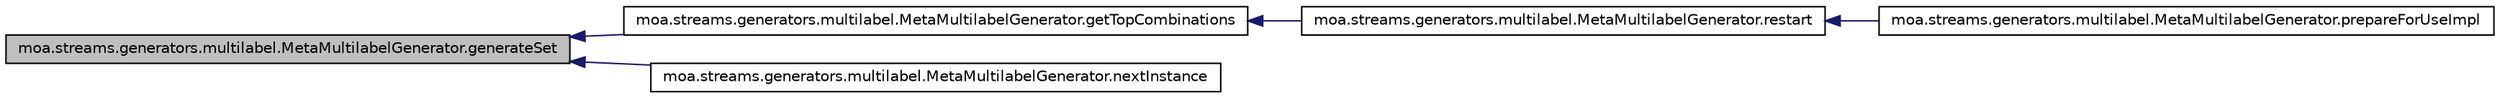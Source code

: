 digraph G
{
  edge [fontname="Helvetica",fontsize="10",labelfontname="Helvetica",labelfontsize="10"];
  node [fontname="Helvetica",fontsize="10",shape=record];
  rankdir=LR;
  Node1 [label="moa.streams.generators.multilabel.MetaMultilabelGenerator.generateSet",height=0.2,width=0.4,color="black", fillcolor="grey75", style="filled" fontcolor="black"];
  Node1 -> Node2 [dir=back,color="midnightblue",fontsize="10",style="solid",fontname="Helvetica"];
  Node2 [label="moa.streams.generators.multilabel.MetaMultilabelGenerator.getTopCombinations",height=0.2,width=0.4,color="black", fillcolor="white", style="filled",URL="$classmoa_1_1streams_1_1generators_1_1multilabel_1_1MetaMultilabelGenerator.html#aeba7fcbcf61fc3ea45711f4fc3d3e27e",tooltip="GetTopCombinations."];
  Node2 -> Node3 [dir=back,color="midnightblue",fontsize="10",style="solid",fontname="Helvetica"];
  Node3 [label="moa.streams.generators.multilabel.MetaMultilabelGenerator.restart",height=0.2,width=0.4,color="black", fillcolor="white", style="filled",URL="$classmoa_1_1streams_1_1generators_1_1multilabel_1_1MetaMultilabelGenerator.html#ae3c96350626a916c62bc34de96a62178",tooltip="Restarts this stream."];
  Node3 -> Node4 [dir=back,color="midnightblue",fontsize="10",style="solid",fontname="Helvetica"];
  Node4 [label="moa.streams.generators.multilabel.MetaMultilabelGenerator.prepareForUseImpl",height=0.2,width=0.4,color="black", fillcolor="white", style="filled",URL="$classmoa_1_1streams_1_1generators_1_1multilabel_1_1MetaMultilabelGenerator.html#a7dc1ff268809bb20eb635aed3693d86a",tooltip="This method describes the implementation of how to prepare this object for use."];
  Node1 -> Node5 [dir=back,color="midnightblue",fontsize="10",style="solid",fontname="Helvetica"];
  Node5 [label="moa.streams.generators.multilabel.MetaMultilabelGenerator.nextInstance",height=0.2,width=0.4,color="black", fillcolor="white", style="filled",URL="$classmoa_1_1streams_1_1generators_1_1multilabel_1_1MetaMultilabelGenerator.html#a865bef942959ffe26b2c647233c8f210",tooltip="GenerateML."];
}
